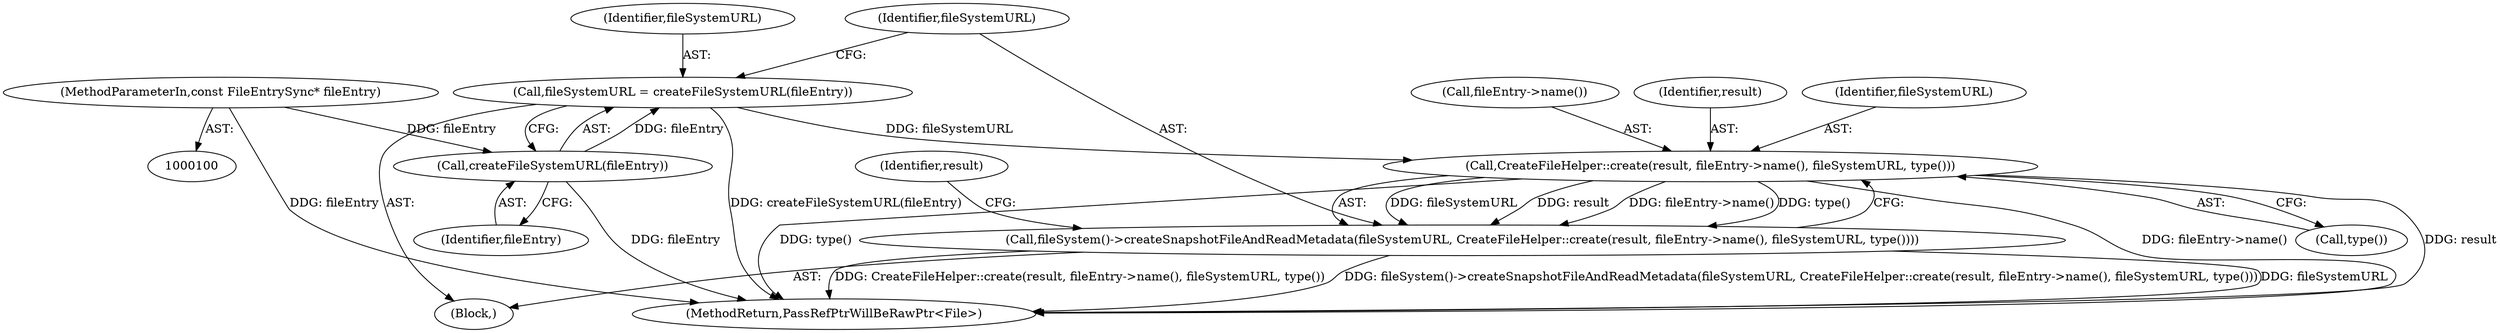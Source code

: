 digraph "0_Chrome_02c8303512ebed345011f7b545e2f418799be2f0_2@API" {
"1000105" [label="(Call,fileSystemURL = createFileSystemURL(fileEntry))"];
"1000107" [label="(Call,createFileSystemURL(fileEntry))"];
"1000101" [label="(MethodParameterIn,const FileEntrySync* fileEntry)"];
"1000112" [label="(Call,CreateFileHelper::create(result, fileEntry->name(), fileSystemURL, type()))"];
"1000110" [label="(Call,fileSystem()->createSnapshotFileAndReadMetadata(fileSystemURL, CreateFileHelper::create(result, fileEntry->name(), fileSystemURL, type())))"];
"1000135" [label="(MethodReturn,PassRefPtrWillBeRawPtr<File>)"];
"1000108" [label="(Identifier,fileEntry)"];
"1000114" [label="(Call,fileEntry->name())"];
"1000111" [label="(Identifier,fileSystemURL)"];
"1000113" [label="(Identifier,result)"];
"1000106" [label="(Identifier,fileSystemURL)"];
"1000112" [label="(Call,CreateFileHelper::create(result, fileEntry->name(), fileSystemURL, type()))"];
"1000103" [label="(Block,)"];
"1000105" [label="(Call,fileSystemURL = createFileSystemURL(fileEntry))"];
"1000110" [label="(Call,fileSystem()->createSnapshotFileAndReadMetadata(fileSystemURL, CreateFileHelper::create(result, fileEntry->name(), fileSystemURL, type())))"];
"1000115" [label="(Identifier,fileSystemURL)"];
"1000119" [label="(Identifier,result)"];
"1000116" [label="(Call,type())"];
"1000107" [label="(Call,createFileSystemURL(fileEntry))"];
"1000101" [label="(MethodParameterIn,const FileEntrySync* fileEntry)"];
"1000105" -> "1000103"  [label="AST: "];
"1000105" -> "1000107"  [label="CFG: "];
"1000106" -> "1000105"  [label="AST: "];
"1000107" -> "1000105"  [label="AST: "];
"1000111" -> "1000105"  [label="CFG: "];
"1000105" -> "1000135"  [label="DDG: createFileSystemURL(fileEntry)"];
"1000107" -> "1000105"  [label="DDG: fileEntry"];
"1000105" -> "1000112"  [label="DDG: fileSystemURL"];
"1000107" -> "1000108"  [label="CFG: "];
"1000108" -> "1000107"  [label="AST: "];
"1000107" -> "1000135"  [label="DDG: fileEntry"];
"1000101" -> "1000107"  [label="DDG: fileEntry"];
"1000101" -> "1000100"  [label="AST: "];
"1000101" -> "1000135"  [label="DDG: fileEntry"];
"1000112" -> "1000110"  [label="AST: "];
"1000112" -> "1000116"  [label="CFG: "];
"1000113" -> "1000112"  [label="AST: "];
"1000114" -> "1000112"  [label="AST: "];
"1000115" -> "1000112"  [label="AST: "];
"1000116" -> "1000112"  [label="AST: "];
"1000110" -> "1000112"  [label="CFG: "];
"1000112" -> "1000135"  [label="DDG: fileEntry->name()"];
"1000112" -> "1000135"  [label="DDG: result"];
"1000112" -> "1000135"  [label="DDG: type()"];
"1000112" -> "1000110"  [label="DDG: fileSystemURL"];
"1000112" -> "1000110"  [label="DDG: result"];
"1000112" -> "1000110"  [label="DDG: fileEntry->name()"];
"1000112" -> "1000110"  [label="DDG: type()"];
"1000110" -> "1000103"  [label="AST: "];
"1000111" -> "1000110"  [label="AST: "];
"1000119" -> "1000110"  [label="CFG: "];
"1000110" -> "1000135"  [label="DDG: CreateFileHelper::create(result, fileEntry->name(), fileSystemURL, type())"];
"1000110" -> "1000135"  [label="DDG: fileSystem()->createSnapshotFileAndReadMetadata(fileSystemURL, CreateFileHelper::create(result, fileEntry->name(), fileSystemURL, type()))"];
"1000110" -> "1000135"  [label="DDG: fileSystemURL"];
}
